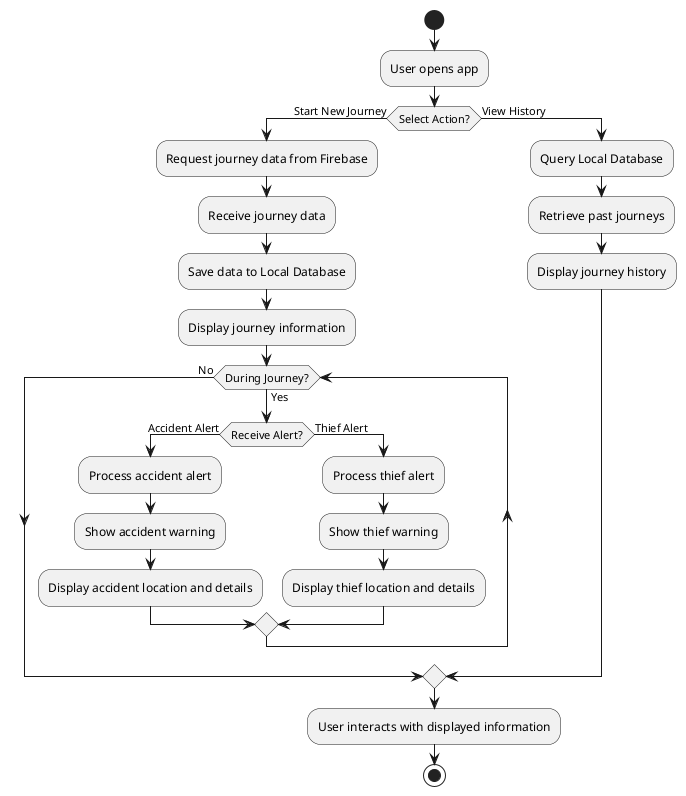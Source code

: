 @startuml Journey Management System

start

:User opens app;

if (Select Action?) then (Start New Journey)
  :Request journey data from Firebase;
  :Receive journey data;
  :Save data to Local Database;
  :Display journey information;
  
  while (During Journey?) is (Yes)
    if (Receive Alert?) then (Accident Alert)
      :Process accident alert;
      :Show accident warning;
      :Display accident location and details;
    else (Thief Alert)
      :Process thief alert;
      :Show thief warning;
      :Display thief location and details;
    endif
  endwhile (No)
  
else (View History)
  :Query Local Database;
  :Retrieve past journeys;
  :Display journey history;
endif

:User interacts with displayed information;

stop

@enduml
